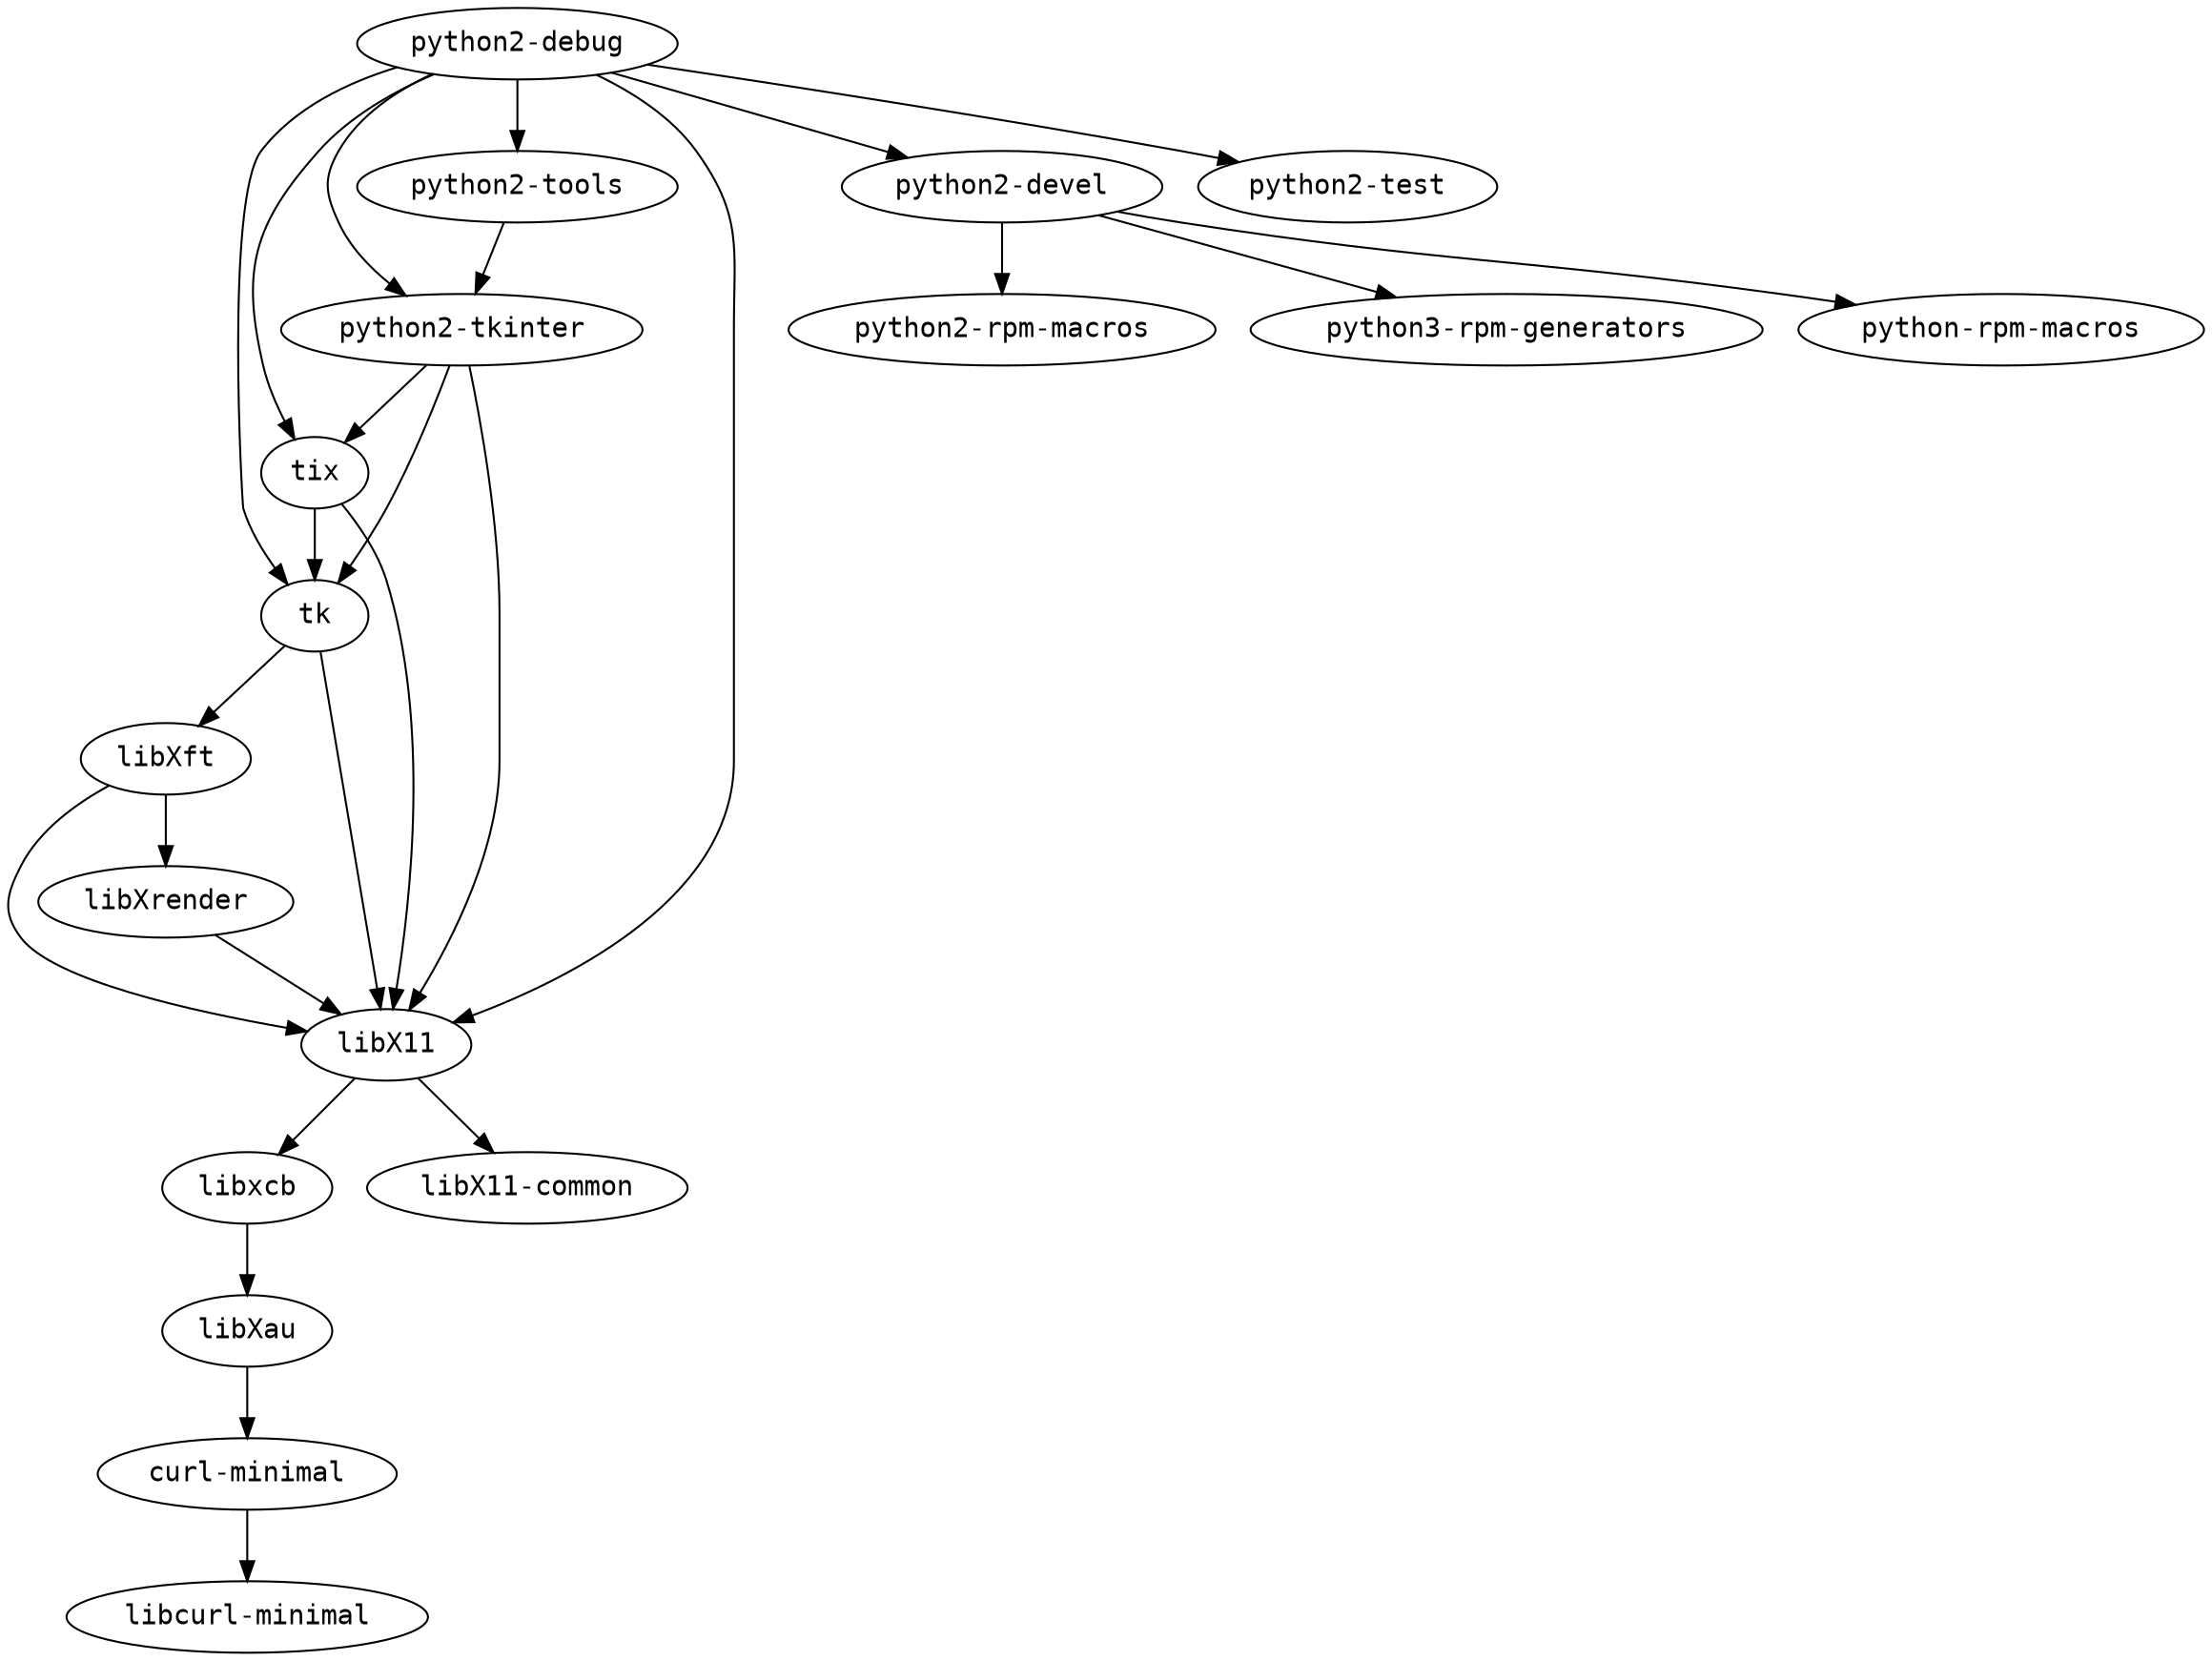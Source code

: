 strict digraph G {
node [fontname=monospace];
  "curl-minimal" -> "libcurl-minimal";
  "libX11" -> "libX11-common";
  "libX11" -> "libxcb";
  "libXau" -> "curl-minimal";
  "libxcb" -> "libXau";
  "libXft" -> "libX11";
  "libXft" -> "libXrender";
  "libXrender" -> "libX11";
  "python2-debug" -> "libX11";
  "python2-debug" -> "python2-devel";
  "python2-debug" -> "python2-test";
  "python2-debug" -> "python2-tkinter";
  "python2-debug" -> "python2-tools";
  "python2-debug" -> "tix";
  "python2-debug" -> "tk";
  "python2-devel" -> "python2-rpm-macros";
  "python2-devel" -> "python3-rpm-generators";
  "python2-devel" -> "python-rpm-macros";
  "python2-tkinter" -> "libX11";
  "python2-tkinter" -> "tix";
  "python2-tkinter" -> "tk";
  "python2-tools" -> "python2-tkinter";
  "tix" -> "libX11";
  "tix" -> "tk";
  "tk" -> "libX11";
  "tk" -> "libXft";
}
